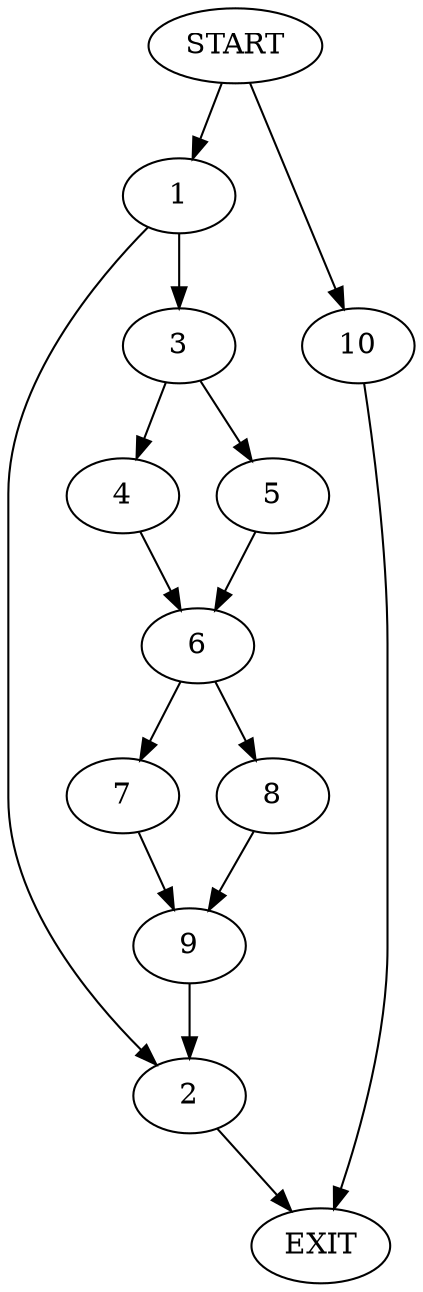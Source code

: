 digraph {
0 [label="START"]
11 [label="EXIT"]
0 -> 1
1 -> 2
1 -> 3
2 -> 11
3 -> 4
3 -> 5
4 -> 6
5 -> 6
6 -> 7
6 -> 8
8 -> 9
7 -> 9
9 -> 2
0 -> 10
10 -> 11
}
